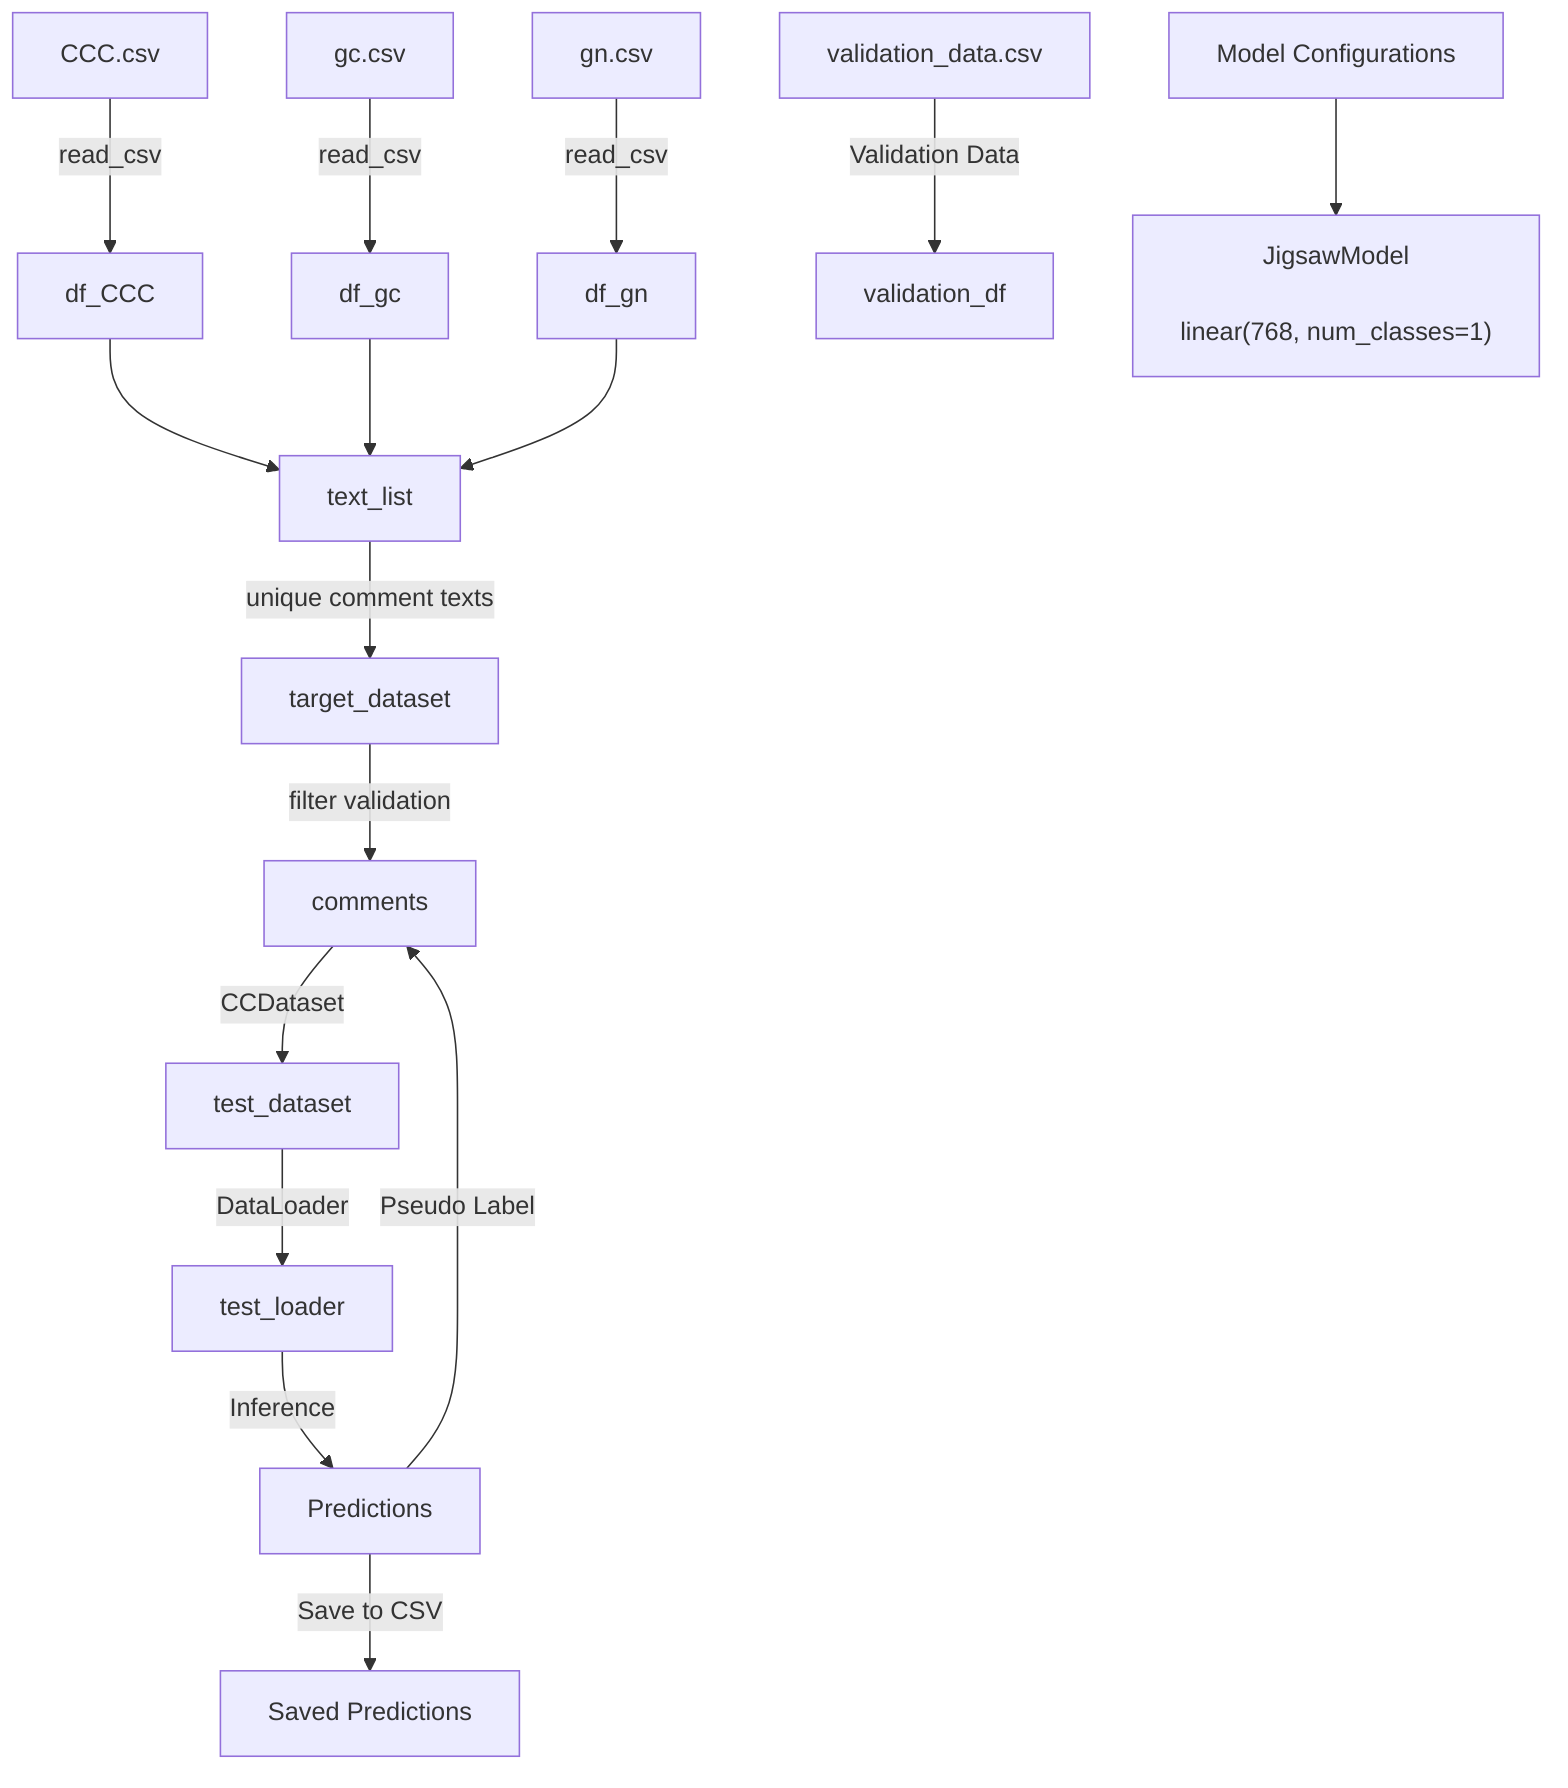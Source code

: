 %% The workflow diagram for the notebook
flowchart TD
    CCC["CCC.csv"] -->|read_csv| df_CCC
    gc["gc.csv"] -->|read_csv| df_gc
    gn["gn.csv"] -->|read_csv| df_gn
    val["validation_data.csv"] -->|Validation Data| validation_df

    %% Combining datasets into a list of unique comments
    df_CCC --> text_list
    df_gc --> text_list
    df_gn --> text_list

    %% Creating Target Dataset for Model Input
    text_list -->|unique comment texts| target_dataset

    %% Creating comments DataFrame
    target_dataset -->|filter validation| comments
    
    %% Model Configuration
    CONFIG["Model Configurations"] --> JigsawModel["JigsawModel\n<ids, mask>\nlinear(768, num_classes=1)"]

    %% Dataset and DataLoader creation
    comments -->|CCDataset| test_dataset
    test_dataset -->|DataLoader| test_loader

    %% Model Inference
    test_loader -->|Inference| preds["Predictions"]
    preds -->|Pseudo Label| comments
    preds -->|Save to CSV| CSV["Saved Predictions"]